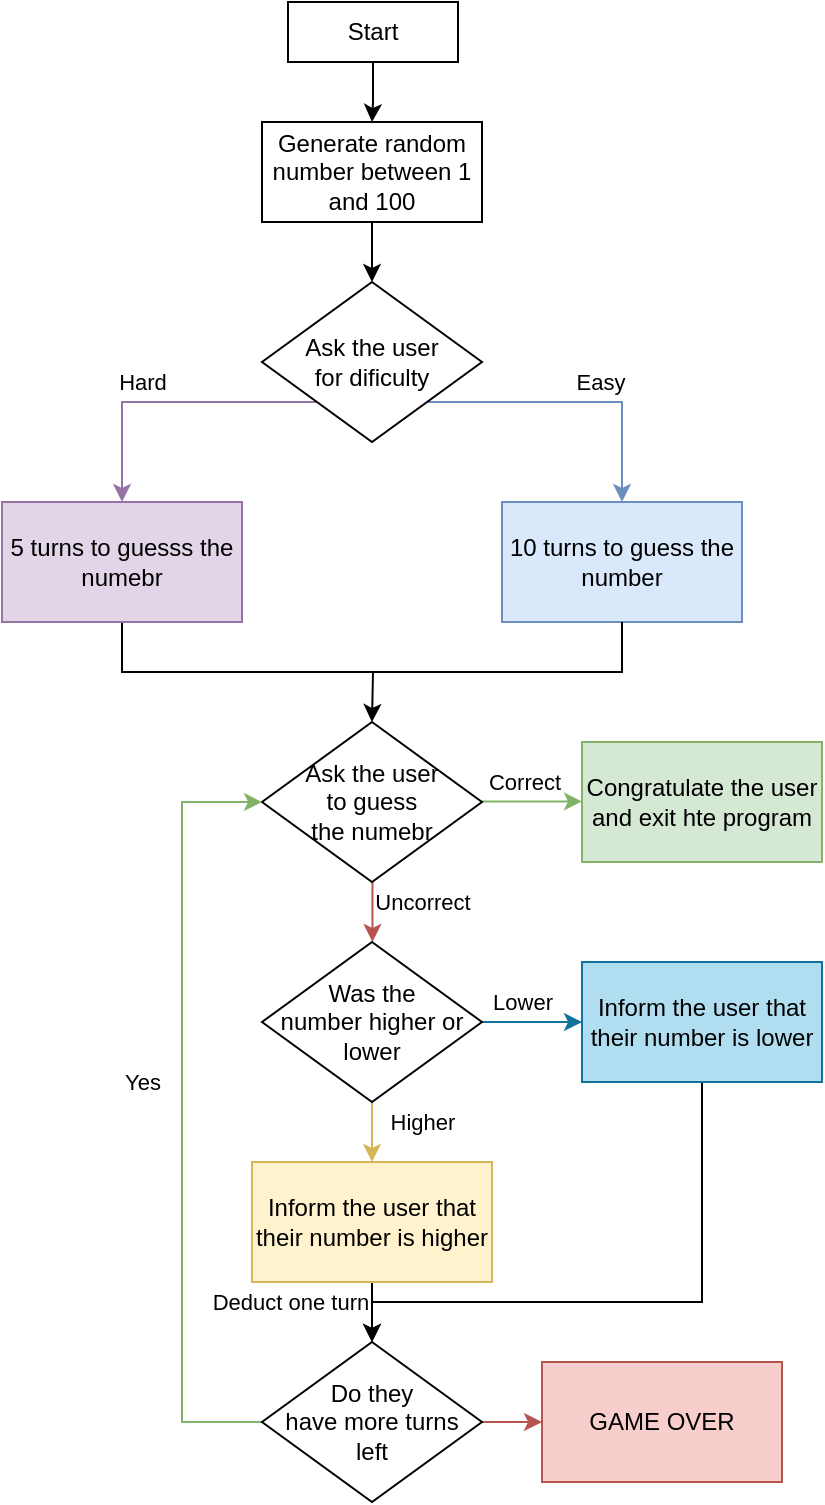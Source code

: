 <mxfile version="24.8.4">
  <diagram name="Page-1" id="bbi-VRcxaRWe5_fTA2t5">
    <mxGraphModel dx="1420" dy="819" grid="0" gridSize="10" guides="1" tooltips="1" connect="1" arrows="1" fold="1" page="1" pageScale="1" pageWidth="850" pageHeight="1100" math="0" shadow="0">
      <root>
        <mxCell id="0" />
        <mxCell id="1" parent="0" />
        <mxCell id="_cAlwbvfFEUdELxdHjFG-11" value="" style="edgeStyle=orthogonalEdgeStyle;rounded=0;orthogonalLoop=1;jettySize=auto;html=1;" parent="1" source="_cAlwbvfFEUdELxdHjFG-9" target="_cAlwbvfFEUdELxdHjFG-10" edge="1">
          <mxGeometry relative="1" as="geometry" />
        </mxCell>
        <mxCell id="_cAlwbvfFEUdELxdHjFG-9" value="Start" style="rounded=0;whiteSpace=wrap;html=1;" parent="1" vertex="1">
          <mxGeometry x="383" y="10" width="85" height="30" as="geometry" />
        </mxCell>
        <mxCell id="iIz7w4drG1_wVKSjTkXN-10" value="" style="edgeStyle=orthogonalEdgeStyle;rounded=0;orthogonalLoop=1;jettySize=auto;html=1;" edge="1" parent="1" source="_cAlwbvfFEUdELxdHjFG-10" target="iIz7w4drG1_wVKSjTkXN-9">
          <mxGeometry relative="1" as="geometry" />
        </mxCell>
        <mxCell id="_cAlwbvfFEUdELxdHjFG-10" value="Generate random number between 1 and 100" style="rounded=0;whiteSpace=wrap;html=1;" parent="1" vertex="1">
          <mxGeometry x="370" y="70" width="110" height="50" as="geometry" />
        </mxCell>
        <mxCell id="iIz7w4drG1_wVKSjTkXN-12" value="" style="edgeStyle=orthogonalEdgeStyle;rounded=0;orthogonalLoop=1;jettySize=auto;html=1;exitX=0;exitY=1;exitDx=0;exitDy=0;fillColor=#e1d5e7;strokeColor=#9673a6;" edge="1" parent="1" source="iIz7w4drG1_wVKSjTkXN-9" target="iIz7w4drG1_wVKSjTkXN-11">
          <mxGeometry relative="1" as="geometry">
            <mxPoint x="415" y="250" as="sourcePoint" />
          </mxGeometry>
        </mxCell>
        <mxCell id="iIz7w4drG1_wVKSjTkXN-16" value="Hard" style="edgeLabel;html=1;align=center;verticalAlign=middle;resizable=0;points=[];" vertex="1" connectable="0" parent="iIz7w4drG1_wVKSjTkXN-12">
          <mxGeometry x="0.471" y="-1" relative="1" as="geometry">
            <mxPoint x="11" y="-21" as="offset" />
          </mxGeometry>
        </mxCell>
        <mxCell id="iIz7w4drG1_wVKSjTkXN-14" value="" style="edgeStyle=orthogonalEdgeStyle;rounded=0;orthogonalLoop=1;jettySize=auto;html=1;exitX=1;exitY=1;exitDx=0;exitDy=0;fillColor=#dae8fc;strokeColor=#6c8ebf;" edge="1" parent="1" source="iIz7w4drG1_wVKSjTkXN-9" target="iIz7w4drG1_wVKSjTkXN-13">
          <mxGeometry relative="1" as="geometry" />
        </mxCell>
        <mxCell id="iIz7w4drG1_wVKSjTkXN-15" value="Easy" style="edgeLabel;html=1;align=center;verticalAlign=middle;resizable=0;points=[];" vertex="1" connectable="0" parent="iIz7w4drG1_wVKSjTkXN-14">
          <mxGeometry x="0.173" relative="1" as="geometry">
            <mxPoint y="-10" as="offset" />
          </mxGeometry>
        </mxCell>
        <mxCell id="iIz7w4drG1_wVKSjTkXN-9" value="Ask the user&lt;div&gt;for dificulty&lt;/div&gt;" style="rhombus;whiteSpace=wrap;html=1;rounded=0;" vertex="1" parent="1">
          <mxGeometry x="370" y="150" width="110" height="80" as="geometry" />
        </mxCell>
        <mxCell id="iIz7w4drG1_wVKSjTkXN-18" value="" style="edgeStyle=orthogonalEdgeStyle;rounded=0;orthogonalLoop=1;jettySize=auto;html=1;exitX=0.5;exitY=1;exitDx=0;exitDy=0;" edge="1" parent="1" source="iIz7w4drG1_wVKSjTkXN-11">
          <mxGeometry relative="1" as="geometry">
            <mxPoint x="425" y="370" as="targetPoint" />
          </mxGeometry>
        </mxCell>
        <mxCell id="iIz7w4drG1_wVKSjTkXN-11" value="5 turns to guesss the numebr" style="whiteSpace=wrap;html=1;rounded=0;fillColor=#e1d5e7;strokeColor=#9673a6;" vertex="1" parent="1">
          <mxGeometry x="240" y="260" width="120" height="60" as="geometry" />
        </mxCell>
        <mxCell id="iIz7w4drG1_wVKSjTkXN-13" value="10 turns to guess the number" style="whiteSpace=wrap;html=1;rounded=0;fillColor=#dae8fc;strokeColor=#6c8ebf;" vertex="1" parent="1">
          <mxGeometry x="490" y="260" width="120" height="60" as="geometry" />
        </mxCell>
        <mxCell id="iIz7w4drG1_wVKSjTkXN-20" value="" style="endArrow=none;html=1;rounded=0;entryX=0.5;entryY=1;entryDx=0;entryDy=0;" edge="1" parent="1" target="iIz7w4drG1_wVKSjTkXN-13">
          <mxGeometry width="50" height="50" relative="1" as="geometry">
            <mxPoint x="550" y="345" as="sourcePoint" />
            <mxPoint x="510" y="360" as="targetPoint" />
          </mxGeometry>
        </mxCell>
        <mxCell id="iIz7w4drG1_wVKSjTkXN-21" value="" style="endArrow=none;html=1;rounded=0;" edge="1" parent="1">
          <mxGeometry width="50" height="50" relative="1" as="geometry">
            <mxPoint x="425" y="345" as="sourcePoint" />
            <mxPoint x="550.5" y="345" as="targetPoint" />
          </mxGeometry>
        </mxCell>
        <mxCell id="iIz7w4drG1_wVKSjTkXN-27" value="" style="edgeStyle=orthogonalEdgeStyle;rounded=0;orthogonalLoop=1;jettySize=auto;html=1;fillColor=#d5e8d4;strokeColor=#82b366;" edge="1" parent="1">
          <mxGeometry relative="1" as="geometry">
            <mxPoint x="480" y="409.74" as="sourcePoint" />
            <mxPoint x="530" y="409.74" as="targetPoint" />
          </mxGeometry>
        </mxCell>
        <mxCell id="iIz7w4drG1_wVKSjTkXN-28" value="Correct" style="edgeLabel;html=1;align=center;verticalAlign=middle;resizable=0;points=[];" vertex="1" connectable="0" parent="iIz7w4drG1_wVKSjTkXN-27">
          <mxGeometry x="-0.858" relative="1" as="geometry">
            <mxPoint x="17" y="-10" as="offset" />
          </mxGeometry>
        </mxCell>
        <mxCell id="iIz7w4drG1_wVKSjTkXN-32" value="" style="edgeStyle=orthogonalEdgeStyle;rounded=0;orthogonalLoop=1;jettySize=auto;html=1;fillColor=#f8cecc;strokeColor=#b85450;" edge="1" parent="1">
          <mxGeometry relative="1" as="geometry">
            <mxPoint x="425.24" y="450" as="sourcePoint" />
            <mxPoint x="425.24" y="480" as="targetPoint" />
          </mxGeometry>
        </mxCell>
        <mxCell id="iIz7w4drG1_wVKSjTkXN-33" value="Uncorrect" style="edgeLabel;html=1;align=center;verticalAlign=middle;resizable=0;points=[];" vertex="1" connectable="0" parent="iIz7w4drG1_wVKSjTkXN-32">
          <mxGeometry x="-0.185" relative="1" as="geometry">
            <mxPoint x="25" y="-2" as="offset" />
          </mxGeometry>
        </mxCell>
        <mxCell id="iIz7w4drG1_wVKSjTkXN-25" value="Congratulate the user and exit hte program" style="whiteSpace=wrap;html=1;rounded=0;fillColor=#d5e8d4;strokeColor=#82b366;" vertex="1" parent="1">
          <mxGeometry x="530" y="380" width="120" height="60" as="geometry" />
        </mxCell>
        <mxCell id="iIz7w4drG1_wVKSjTkXN-35" value="" style="edgeStyle=orthogonalEdgeStyle;rounded=0;orthogonalLoop=1;jettySize=auto;html=1;fillColor=#b1ddf0;strokeColor=#10739e;" edge="1" parent="1" source="iIz7w4drG1_wVKSjTkXN-31" target="iIz7w4drG1_wVKSjTkXN-34">
          <mxGeometry relative="1" as="geometry" />
        </mxCell>
        <mxCell id="iIz7w4drG1_wVKSjTkXN-36" value="Lower" style="edgeLabel;html=1;align=center;verticalAlign=middle;resizable=0;points=[];" vertex="1" connectable="0" parent="iIz7w4drG1_wVKSjTkXN-35">
          <mxGeometry x="-0.439" relative="1" as="geometry">
            <mxPoint x="6" y="-10" as="offset" />
          </mxGeometry>
        </mxCell>
        <mxCell id="iIz7w4drG1_wVKSjTkXN-38" value="" style="edgeStyle=orthogonalEdgeStyle;rounded=0;orthogonalLoop=1;jettySize=auto;html=1;fillColor=#fff2cc;strokeColor=#d6b656;" edge="1" parent="1" source="iIz7w4drG1_wVKSjTkXN-31" target="iIz7w4drG1_wVKSjTkXN-37">
          <mxGeometry relative="1" as="geometry" />
        </mxCell>
        <mxCell id="iIz7w4drG1_wVKSjTkXN-39" value="Higher" style="edgeLabel;html=1;align=center;verticalAlign=middle;resizable=0;points=[];" vertex="1" connectable="0" parent="iIz7w4drG1_wVKSjTkXN-38">
          <mxGeometry x="-0.604" y="1" relative="1" as="geometry">
            <mxPoint x="24" as="offset" />
          </mxGeometry>
        </mxCell>
        <mxCell id="iIz7w4drG1_wVKSjTkXN-31" value="Was the&lt;div&gt;number&amp;nbsp;&lt;span style=&quot;background-color: initial;&quot;&gt;higher or lower&lt;/span&gt;&lt;/div&gt;" style="rhombus;whiteSpace=wrap;html=1;rounded=0;" vertex="1" parent="1">
          <mxGeometry x="370" y="480" width="110" height="80" as="geometry" />
        </mxCell>
        <mxCell id="iIz7w4drG1_wVKSjTkXN-43" style="edgeStyle=orthogonalEdgeStyle;rounded=0;orthogonalLoop=1;jettySize=auto;html=1;entryX=0.5;entryY=0;entryDx=0;entryDy=0;" edge="1" parent="1" source="iIz7w4drG1_wVKSjTkXN-34" target="iIz7w4drG1_wVKSjTkXN-41">
          <mxGeometry relative="1" as="geometry">
            <Array as="points">
              <mxPoint x="590" y="660" />
              <mxPoint x="425" y="660" />
            </Array>
          </mxGeometry>
        </mxCell>
        <mxCell id="iIz7w4drG1_wVKSjTkXN-44" value="Deduct one turn" style="edgeLabel;html=1;align=center;verticalAlign=middle;resizable=0;points=[];" vertex="1" connectable="0" parent="iIz7w4drG1_wVKSjTkXN-43">
          <mxGeometry x="0.685" relative="1" as="geometry">
            <mxPoint x="-68" as="offset" />
          </mxGeometry>
        </mxCell>
        <mxCell id="iIz7w4drG1_wVKSjTkXN-34" value="Inform the user that their number is lower" style="whiteSpace=wrap;html=1;rounded=0;fillColor=#b1ddf0;strokeColor=#10739e;" vertex="1" parent="1">
          <mxGeometry x="530" y="490" width="120" height="60" as="geometry" />
        </mxCell>
        <mxCell id="iIz7w4drG1_wVKSjTkXN-42" value="" style="edgeStyle=orthogonalEdgeStyle;rounded=0;orthogonalLoop=1;jettySize=auto;html=1;" edge="1" parent="1" source="iIz7w4drG1_wVKSjTkXN-37" target="iIz7w4drG1_wVKSjTkXN-41">
          <mxGeometry relative="1" as="geometry" />
        </mxCell>
        <mxCell id="iIz7w4drG1_wVKSjTkXN-37" value="Inform the user that their number is higher" style="whiteSpace=wrap;html=1;rounded=0;fillColor=#fff2cc;strokeColor=#d6b656;" vertex="1" parent="1">
          <mxGeometry x="365" y="590" width="120" height="60" as="geometry" />
        </mxCell>
        <mxCell id="iIz7w4drG1_wVKSjTkXN-40" value="Ask the user&lt;div&gt;to guess&lt;/div&gt;&lt;div&gt;&lt;span style=&quot;background-color: initial;&quot;&gt;the&amp;nbsp;&lt;/span&gt;&lt;span style=&quot;background-color: initial;&quot;&gt;numebr&lt;/span&gt;&lt;/div&gt;" style="rhombus;whiteSpace=wrap;html=1;" vertex="1" parent="1">
          <mxGeometry x="370" y="370" width="110" height="80" as="geometry" />
        </mxCell>
        <mxCell id="iIz7w4drG1_wVKSjTkXN-45" style="edgeStyle=orthogonalEdgeStyle;rounded=0;orthogonalLoop=1;jettySize=auto;html=1;entryX=0;entryY=0.5;entryDx=0;entryDy=0;fillColor=#d5e8d4;strokeColor=#82b366;" edge="1" parent="1" source="iIz7w4drG1_wVKSjTkXN-41" target="iIz7w4drG1_wVKSjTkXN-40">
          <mxGeometry relative="1" as="geometry">
            <Array as="points">
              <mxPoint x="330" y="720" />
              <mxPoint x="330" y="410" />
            </Array>
          </mxGeometry>
        </mxCell>
        <mxCell id="iIz7w4drG1_wVKSjTkXN-46" value="Yes" style="edgeLabel;html=1;align=center;verticalAlign=middle;resizable=0;points=[];" vertex="1" connectable="0" parent="iIz7w4drG1_wVKSjTkXN-45">
          <mxGeometry x="0.1" relative="1" as="geometry">
            <mxPoint x="-20" y="4" as="offset" />
          </mxGeometry>
        </mxCell>
        <mxCell id="iIz7w4drG1_wVKSjTkXN-48" value="" style="edgeStyle=orthogonalEdgeStyle;rounded=0;orthogonalLoop=1;jettySize=auto;html=1;fillColor=#f8cecc;strokeColor=#b85450;" edge="1" parent="1" source="iIz7w4drG1_wVKSjTkXN-41" target="iIz7w4drG1_wVKSjTkXN-47">
          <mxGeometry relative="1" as="geometry" />
        </mxCell>
        <mxCell id="iIz7w4drG1_wVKSjTkXN-41" value="Do they&lt;div&gt;have more turns&lt;/div&gt;&lt;div&gt;left&lt;/div&gt;" style="rhombus;whiteSpace=wrap;html=1;rounded=0;" vertex="1" parent="1">
          <mxGeometry x="370" y="680" width="110" height="80" as="geometry" />
        </mxCell>
        <mxCell id="iIz7w4drG1_wVKSjTkXN-47" value="GAME OVER" style="whiteSpace=wrap;html=1;rounded=0;fillColor=#f8cecc;strokeColor=#b85450;" vertex="1" parent="1">
          <mxGeometry x="510" y="690" width="120" height="60" as="geometry" />
        </mxCell>
      </root>
    </mxGraphModel>
  </diagram>
</mxfile>
